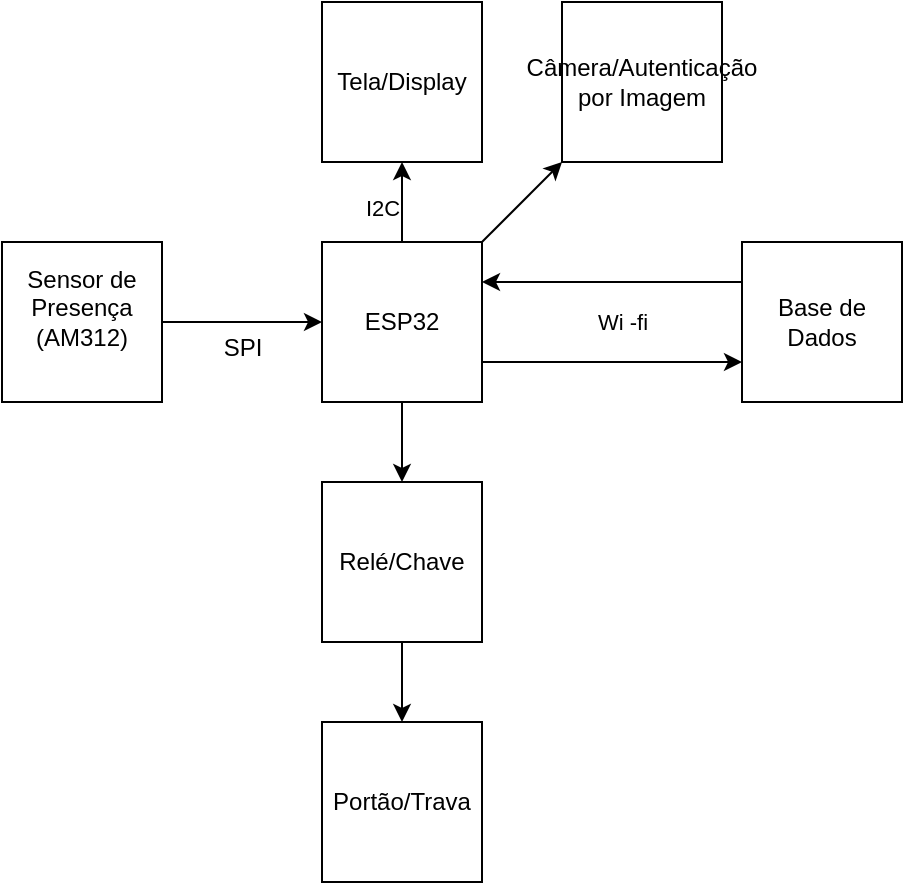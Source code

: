 <mxfile version="24.2.1" type="github">
  <diagram name="Página-1" id="UUgHAN6CEkDBom1A3qvH">
    <mxGraphModel dx="822" dy="482" grid="1" gridSize="10" guides="1" tooltips="1" connect="1" arrows="1" fold="1" page="1" pageScale="1" pageWidth="827" pageHeight="1169" math="0" shadow="0">
      <root>
        <mxCell id="0" />
        <mxCell id="1" parent="0" />
        <mxCell id="y4ywzZxdvwQCOYZI5h31-4" value="" style="edgeStyle=orthogonalEdgeStyle;rounded=0;orthogonalLoop=1;jettySize=auto;html=1;" edge="1" parent="1" source="y4ywzZxdvwQCOYZI5h31-1" target="y4ywzZxdvwQCOYZI5h31-3">
          <mxGeometry relative="1" as="geometry" />
        </mxCell>
        <mxCell id="y4ywzZxdvwQCOYZI5h31-1" value="&lt;div&gt;Sensor de Presença&lt;/div&gt;&lt;div&gt;(AM312)&lt;/div&gt;&lt;div&gt;&lt;br&gt;&lt;/div&gt;" style="whiteSpace=wrap;html=1;aspect=fixed;" vertex="1" parent="1">
          <mxGeometry x="80" y="200" width="80" height="80" as="geometry" />
        </mxCell>
        <mxCell id="y4ywzZxdvwQCOYZI5h31-15" value="" style="edgeStyle=orthogonalEdgeStyle;rounded=0;orthogonalLoop=1;jettySize=auto;html=1;" edge="1" parent="1" source="y4ywzZxdvwQCOYZI5h31-3" target="y4ywzZxdvwQCOYZI5h31-13">
          <mxGeometry relative="1" as="geometry" />
        </mxCell>
        <mxCell id="y4ywzZxdvwQCOYZI5h31-19" value="" style="edgeStyle=orthogonalEdgeStyle;rounded=0;orthogonalLoop=1;jettySize=auto;html=1;" edge="1" parent="1" source="y4ywzZxdvwQCOYZI5h31-3" target="y4ywzZxdvwQCOYZI5h31-17">
          <mxGeometry relative="1" as="geometry" />
        </mxCell>
        <mxCell id="y4ywzZxdvwQCOYZI5h31-24" value="&lt;div&gt;I2C&lt;/div&gt;&lt;div&gt;&lt;br&gt;&lt;/div&gt;" style="edgeLabel;html=1;align=center;verticalAlign=middle;resizable=0;points=[];" vertex="1" connectable="0" parent="y4ywzZxdvwQCOYZI5h31-19">
          <mxGeometry x="-0.067" y="-3" relative="1" as="geometry">
            <mxPoint x="-13" y="8" as="offset" />
          </mxGeometry>
        </mxCell>
        <mxCell id="y4ywzZxdvwQCOYZI5h31-22" value="" style="edgeStyle=orthogonalEdgeStyle;rounded=0;orthogonalLoop=1;jettySize=auto;html=1;" edge="1" parent="1" source="y4ywzZxdvwQCOYZI5h31-3" target="y4ywzZxdvwQCOYZI5h31-5">
          <mxGeometry relative="1" as="geometry">
            <Array as="points">
              <mxPoint x="390" y="260" />
              <mxPoint x="390" y="260" />
            </Array>
          </mxGeometry>
        </mxCell>
        <mxCell id="y4ywzZxdvwQCOYZI5h31-3" value="ESP32" style="whiteSpace=wrap;html=1;aspect=fixed;" vertex="1" parent="1">
          <mxGeometry x="240" y="200" width="80" height="80" as="geometry" />
        </mxCell>
        <mxCell id="y4ywzZxdvwQCOYZI5h31-21" value="" style="edgeStyle=orthogonalEdgeStyle;rounded=0;orthogonalLoop=1;jettySize=auto;html=1;" edge="1" parent="1" source="y4ywzZxdvwQCOYZI5h31-5" target="y4ywzZxdvwQCOYZI5h31-3">
          <mxGeometry relative="1" as="geometry">
            <Array as="points">
              <mxPoint x="350" y="220" />
              <mxPoint x="350" y="220" />
            </Array>
          </mxGeometry>
        </mxCell>
        <mxCell id="y4ywzZxdvwQCOYZI5h31-23" value="&lt;div&gt;Wi -fi&lt;br&gt;&lt;/div&gt;" style="edgeLabel;html=1;align=center;verticalAlign=middle;resizable=0;points=[];" vertex="1" connectable="0" parent="y4ywzZxdvwQCOYZI5h31-21">
          <mxGeometry x="-0.251" y="1" relative="1" as="geometry">
            <mxPoint x="-12" y="19" as="offset" />
          </mxGeometry>
        </mxCell>
        <mxCell id="y4ywzZxdvwQCOYZI5h31-5" value="&lt;div&gt;Base de Dados&lt;br&gt;&lt;/div&gt;" style="whiteSpace=wrap;html=1;aspect=fixed;" vertex="1" parent="1">
          <mxGeometry x="450" y="200" width="80" height="80" as="geometry" />
        </mxCell>
        <mxCell id="y4ywzZxdvwQCOYZI5h31-7" value="Portão/Trava" style="whiteSpace=wrap;html=1;aspect=fixed;" vertex="1" parent="1">
          <mxGeometry x="240" y="440" width="80" height="80" as="geometry" />
        </mxCell>
        <mxCell id="y4ywzZxdvwQCOYZI5h31-14" value="" style="edgeStyle=orthogonalEdgeStyle;rounded=0;orthogonalLoop=1;jettySize=auto;html=1;" edge="1" parent="1" source="y4ywzZxdvwQCOYZI5h31-13" target="y4ywzZxdvwQCOYZI5h31-7">
          <mxGeometry relative="1" as="geometry" />
        </mxCell>
        <mxCell id="y4ywzZxdvwQCOYZI5h31-13" value="Relé/Chave" style="whiteSpace=wrap;html=1;aspect=fixed;" vertex="1" parent="1">
          <mxGeometry x="240" y="320" width="80" height="80" as="geometry" />
        </mxCell>
        <mxCell id="y4ywzZxdvwQCOYZI5h31-16" value="&lt;div&gt;Câmera/Autenticação&lt;/div&gt;&lt;div&gt;por Imagem&lt;/div&gt;" style="whiteSpace=wrap;html=1;aspect=fixed;" vertex="1" parent="1">
          <mxGeometry x="360" y="80" width="80" height="80" as="geometry" />
        </mxCell>
        <mxCell id="y4ywzZxdvwQCOYZI5h31-17" value="&lt;div&gt;Tela/Display&lt;/div&gt;" style="whiteSpace=wrap;html=1;aspect=fixed;" vertex="1" parent="1">
          <mxGeometry x="240" y="80" width="80" height="80" as="geometry" />
        </mxCell>
        <mxCell id="y4ywzZxdvwQCOYZI5h31-18" value="" style="endArrow=classic;html=1;rounded=0;entryX=0;entryY=1;entryDx=0;entryDy=0;" edge="1" parent="1" target="y4ywzZxdvwQCOYZI5h31-16">
          <mxGeometry width="50" height="50" relative="1" as="geometry">
            <mxPoint x="320" y="200" as="sourcePoint" />
            <mxPoint x="370" y="150" as="targetPoint" />
          </mxGeometry>
        </mxCell>
        <mxCell id="y4ywzZxdvwQCOYZI5h31-25" value="SPI" style="text;html=1;align=center;verticalAlign=middle;resizable=0;points=[];autosize=1;strokeColor=none;fillColor=none;" vertex="1" parent="1">
          <mxGeometry x="180" y="238" width="40" height="30" as="geometry" />
        </mxCell>
      </root>
    </mxGraphModel>
  </diagram>
</mxfile>
